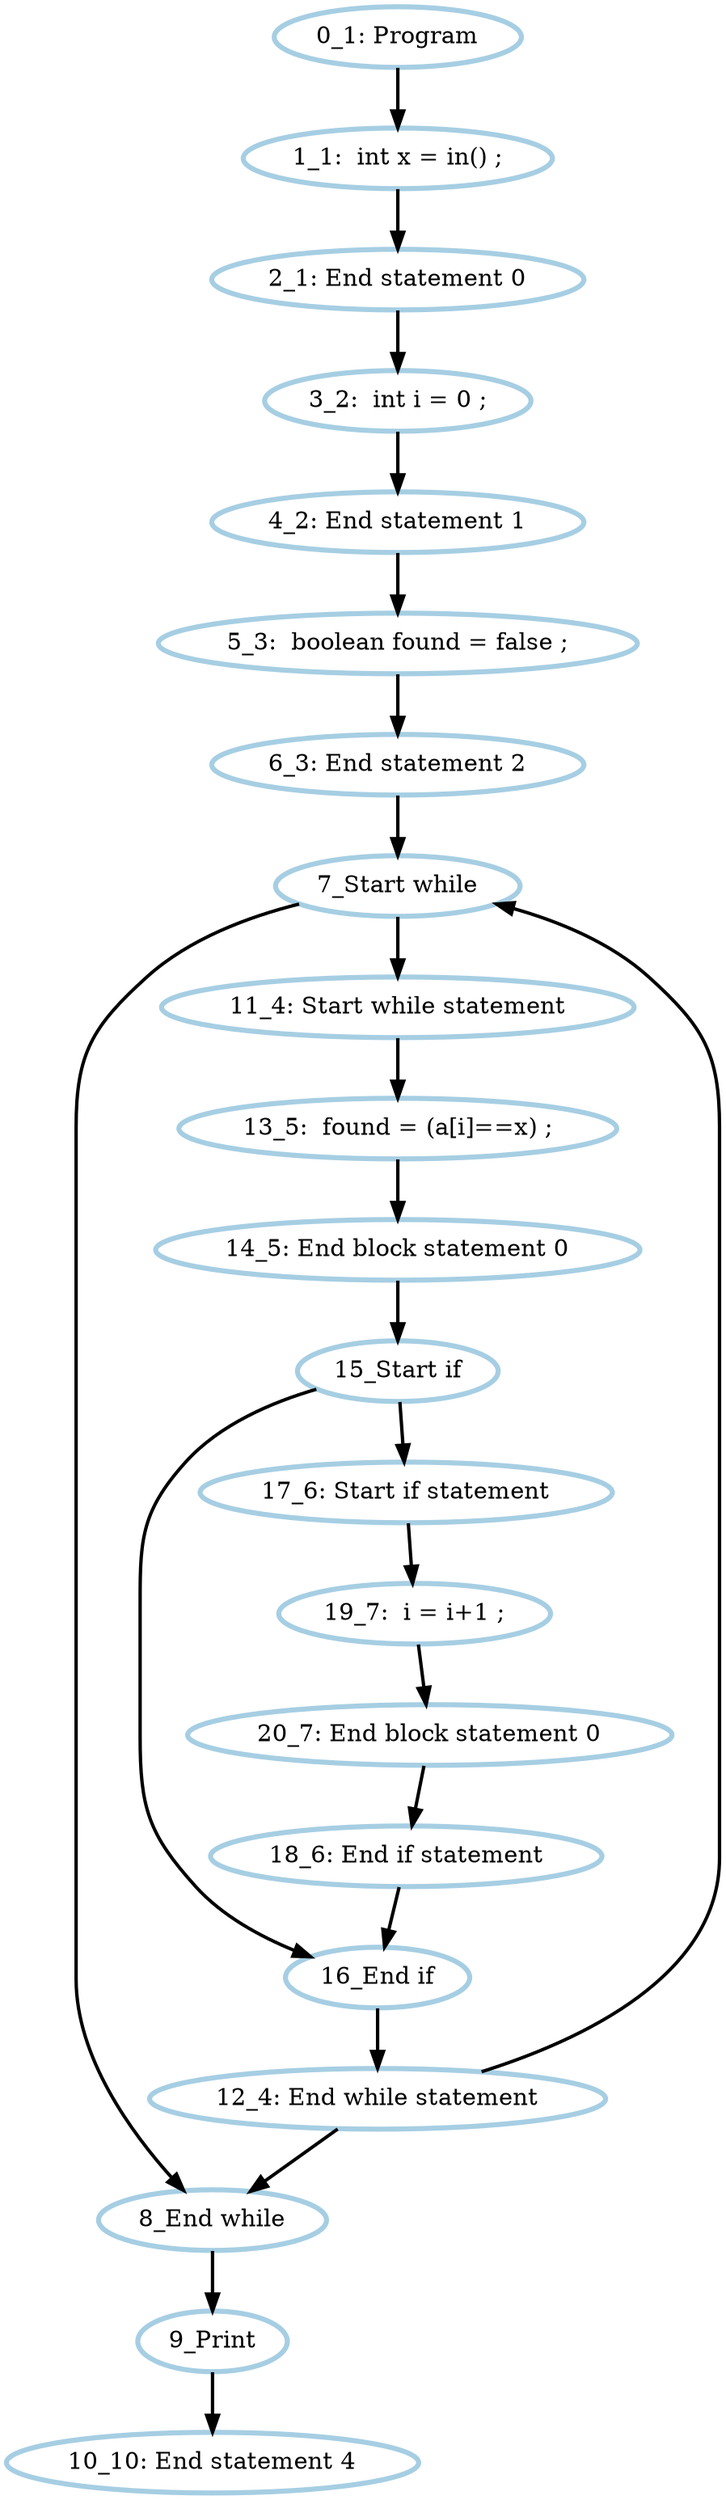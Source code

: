 digraph G {
    0 [penwidth=3,label="0_1: Program",color=1, colorscheme=paired12] 
    1 [penwidth=3,label="1_1:  int x = in() ;",color=1, colorscheme=paired12] 
    2 [penwidth=3,label="2_1: End statement 0",color=1, colorscheme=paired12] 
    3 [penwidth=3,label="3_2:  int i = 0 ;",color=1, colorscheme=paired12] 
    4 [penwidth=3,label="4_2: End statement 1",color=1, colorscheme=paired12] 
    5 [penwidth=3,label="5_3:  boolean found = false ;",color=1, colorscheme=paired12] 
    6 [penwidth=3,label="6_3: End statement 2",color=1, colorscheme=paired12] 
    7 [penwidth=3,label="7_Start while",color=1, colorscheme=paired12] 
    8 [penwidth=3,label="8_End while",color=1, colorscheme=paired12] 
    9 [penwidth=3,label="9_Print",color=1, colorscheme=paired12] 
    10 [penwidth=3,label="10_10: End statement 4",color=1, colorscheme=paired12] 
    11 [penwidth=3,label="11_4: Start while statement",color=1, colorscheme=paired12] 
    12 [penwidth=3,label="12_4: End while statement",color=1, colorscheme=paired12] 
    13 [penwidth=3,label="13_5:  found = (a[i]==x) ;",color=1, colorscheme=paired12] 
    14 [penwidth=3,label="14_5: End block statement 0",color=1, colorscheme=paired12] 
    15 [penwidth=3,label="15_Start if",color=1, colorscheme=paired12] 
    16 [penwidth=3,label="16_End if",color=1, colorscheme=paired12] 
    17 [penwidth=3,label="17_6: Start if statement",color=1, colorscheme=paired12] 
    18 [penwidth=3,label="18_6: End if statement",color=1, colorscheme=paired12] 
    19 [penwidth=3,label="19_7:  i = i+1 ;",color=1, colorscheme=paired12] 
    20 [penwidth=3,label="20_7: End block statement 0",color=1, colorscheme=paired12] 

    0->1 [penwidth=2] 
    1->2 [penwidth=2] 
    2->3 [penwidth=2] 
    3->4 [penwidth=2] 
    4->5 [penwidth=2] 
    5->6 [penwidth=2] 
    6->7 [penwidth=2] 
    7->8 [penwidth=2] 
    7->11 [penwidth=2] 
    8->9 [penwidth=2] 
    9->10 [penwidth=2] 
    11->13 [penwidth=2] 
    12->8 [penwidth=2] 
    12->7 [penwidth=2] 
    13->14 [penwidth=2] 
    14->15 [penwidth=2] 
    15->17 [penwidth=2] 
    15->16 [penwidth=2] 
    16->12 [penwidth=2] 
    17->19 [penwidth=2] 
    18->16 [penwidth=2] 
    19->20 [penwidth=2] 
    20->18 [penwidth=2] 
}